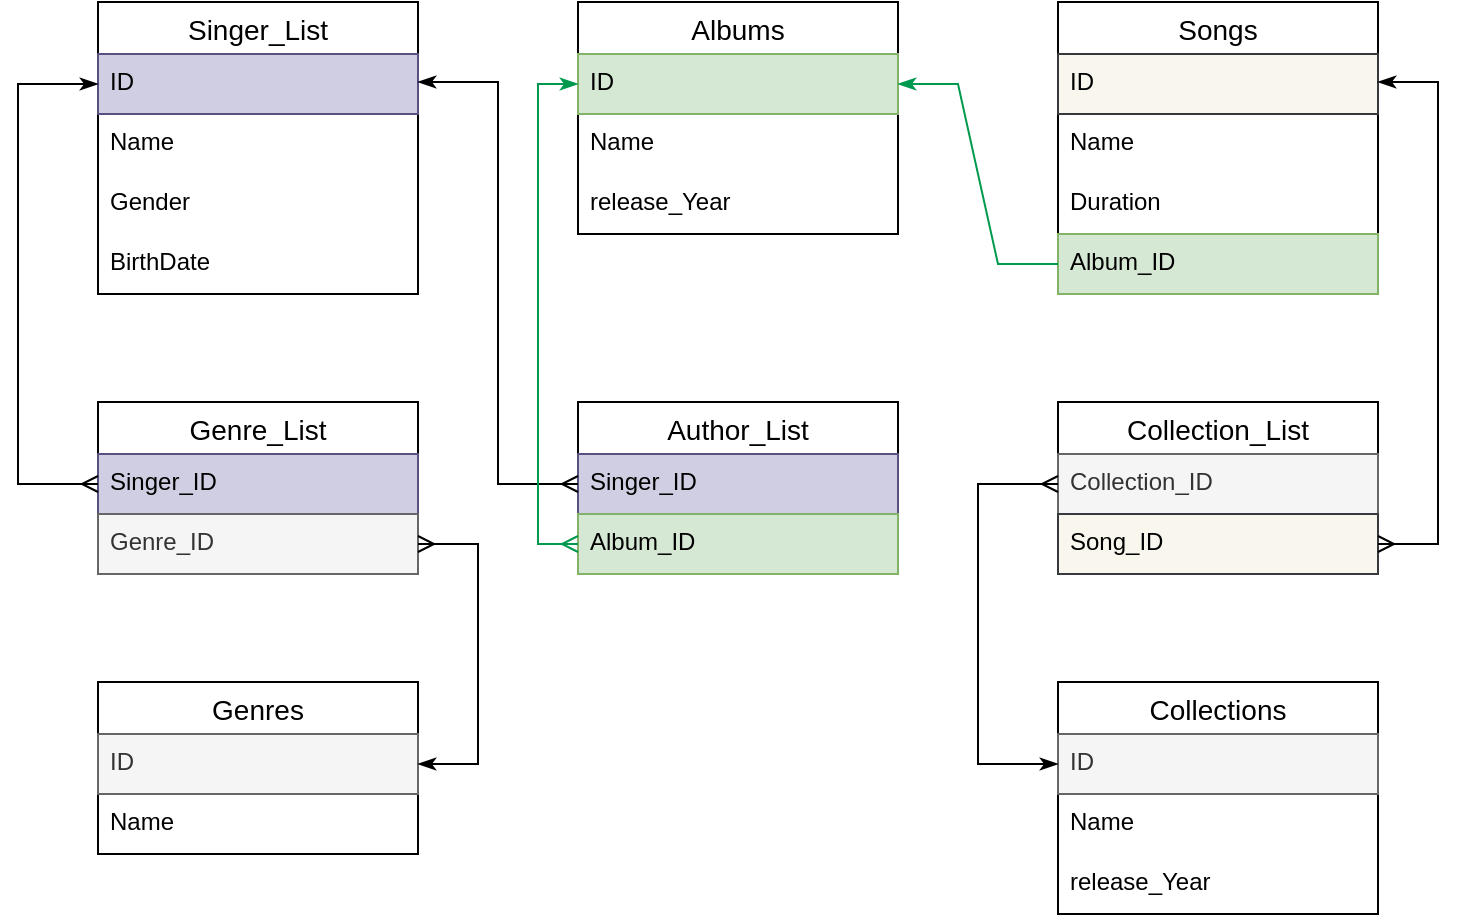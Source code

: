 <mxfile version="18.0.7" type="github">
  <diagram id="OaPpeEzMgXCUAfWUZc8_" name="Page-1">
    <mxGraphModel dx="1038" dy="575" grid="1" gridSize="10" guides="1" tooltips="1" connect="1" arrows="1" fold="1" page="1" pageScale="1" pageWidth="827" pageHeight="1169" math="0" shadow="0">
      <root>
        <mxCell id="0" />
        <mxCell id="1" parent="0" />
        <mxCell id="HKt2jKEnn7CX6c_Hlh9E-1" value="Singer_List" style="swimlane;fontStyle=0;childLayout=stackLayout;horizontal=1;startSize=26;horizontalStack=0;resizeParent=1;resizeParentMax=0;resizeLast=0;collapsible=1;marginBottom=0;align=center;fontSize=14;" parent="1" vertex="1">
          <mxGeometry x="80" y="80" width="160" height="146" as="geometry" />
        </mxCell>
        <mxCell id="HKt2jKEnn7CX6c_Hlh9E-2" value="ID" style="text;strokeColor=#56517e;fillColor=#d0cee2;spacingLeft=4;spacingRight=4;overflow=hidden;rotatable=0;points=[[0,0.5],[1,0.5]];portConstraint=eastwest;fontSize=12;" parent="HKt2jKEnn7CX6c_Hlh9E-1" vertex="1">
          <mxGeometry y="26" width="160" height="30" as="geometry" />
        </mxCell>
        <mxCell id="HKt2jKEnn7CX6c_Hlh9E-3" value="Name" style="text;strokeColor=none;fillColor=none;spacingLeft=4;spacingRight=4;overflow=hidden;rotatable=0;points=[[0,0.5],[1,0.5]];portConstraint=eastwest;fontSize=12;" parent="HKt2jKEnn7CX6c_Hlh9E-1" vertex="1">
          <mxGeometry y="56" width="160" height="30" as="geometry" />
        </mxCell>
        <mxCell id="HKt2jKEnn7CX6c_Hlh9E-4" value="Gender" style="text;strokeColor=none;fillColor=none;spacingLeft=4;spacingRight=4;overflow=hidden;rotatable=0;points=[[0,0.5],[1,0.5]];portConstraint=eastwest;fontSize=12;" parent="HKt2jKEnn7CX6c_Hlh9E-1" vertex="1">
          <mxGeometry y="86" width="160" height="30" as="geometry" />
        </mxCell>
        <mxCell id="HKt2jKEnn7CX6c_Hlh9E-6" value="BirthDate" style="text;strokeColor=none;fillColor=none;spacingLeft=4;spacingRight=4;overflow=hidden;rotatable=0;points=[[0,0.5],[1,0.5]];portConstraint=eastwest;fontSize=12;" parent="HKt2jKEnn7CX6c_Hlh9E-1" vertex="1">
          <mxGeometry y="116" width="160" height="30" as="geometry" />
        </mxCell>
        <mxCell id="HKt2jKEnn7CX6c_Hlh9E-8" value="Albums" style="swimlane;fontStyle=0;childLayout=stackLayout;horizontal=1;startSize=26;horizontalStack=0;resizeParent=1;resizeParentMax=0;resizeLast=0;collapsible=1;marginBottom=0;align=center;fontSize=14;" parent="1" vertex="1">
          <mxGeometry x="320" y="80" width="160" height="116" as="geometry" />
        </mxCell>
        <mxCell id="HKt2jKEnn7CX6c_Hlh9E-9" value="ID" style="text;strokeColor=#82b366;fillColor=#d5e8d4;spacingLeft=4;spacingRight=4;overflow=hidden;rotatable=0;points=[[0,0.5],[1,0.5]];portConstraint=eastwest;fontSize=12;" parent="HKt2jKEnn7CX6c_Hlh9E-8" vertex="1">
          <mxGeometry y="26" width="160" height="30" as="geometry" />
        </mxCell>
        <mxCell id="HKt2jKEnn7CX6c_Hlh9E-10" value="Name" style="text;strokeColor=none;fillColor=none;spacingLeft=4;spacingRight=4;overflow=hidden;rotatable=0;points=[[0,0.5],[1,0.5]];portConstraint=eastwest;fontSize=12;" parent="HKt2jKEnn7CX6c_Hlh9E-8" vertex="1">
          <mxGeometry y="56" width="160" height="30" as="geometry" />
        </mxCell>
        <mxCell id="HKt2jKEnn7CX6c_Hlh9E-12" value="release_Year" style="text;strokeColor=none;fillColor=none;spacingLeft=4;spacingRight=4;overflow=hidden;rotatable=0;points=[[0,0.5],[1,0.5]];portConstraint=eastwest;fontSize=12;" parent="HKt2jKEnn7CX6c_Hlh9E-8" vertex="1">
          <mxGeometry y="86" width="160" height="30" as="geometry" />
        </mxCell>
        <mxCell id="HKt2jKEnn7CX6c_Hlh9E-15" value="Songs" style="swimlane;fontStyle=0;childLayout=stackLayout;horizontal=1;startSize=26;horizontalStack=0;resizeParent=1;resizeParentMax=0;resizeLast=0;collapsible=1;marginBottom=0;align=center;fontSize=14;" parent="1" vertex="1">
          <mxGeometry x="560" y="80" width="160" height="146" as="geometry" />
        </mxCell>
        <mxCell id="HKt2jKEnn7CX6c_Hlh9E-16" value="ID" style="text;strokeColor=#36393d;fillColor=#f9f7ed;spacingLeft=4;spacingRight=4;overflow=hidden;rotatable=0;points=[[0,0.5],[1,0.5]];portConstraint=eastwest;fontSize=12;" parent="HKt2jKEnn7CX6c_Hlh9E-15" vertex="1">
          <mxGeometry y="26" width="160" height="30" as="geometry" />
        </mxCell>
        <mxCell id="HKt2jKEnn7CX6c_Hlh9E-17" value="Name" style="text;strokeColor=none;fillColor=none;spacingLeft=4;spacingRight=4;overflow=hidden;rotatable=0;points=[[0,0.5],[1,0.5]];portConstraint=eastwest;fontSize=12;" parent="HKt2jKEnn7CX6c_Hlh9E-15" vertex="1">
          <mxGeometry y="56" width="160" height="30" as="geometry" />
        </mxCell>
        <mxCell id="HKt2jKEnn7CX6c_Hlh9E-18" value="Duration" style="text;strokeColor=none;fillColor=none;spacingLeft=4;spacingRight=4;overflow=hidden;rotatable=0;points=[[0,0.5],[1,0.5]];portConstraint=eastwest;fontSize=12;" parent="HKt2jKEnn7CX6c_Hlh9E-15" vertex="1">
          <mxGeometry y="86" width="160" height="30" as="geometry" />
        </mxCell>
        <mxCell id="HKt2jKEnn7CX6c_Hlh9E-19" value="Album_ID" style="text;strokeColor=#82b366;fillColor=#d5e8d4;spacingLeft=4;spacingRight=4;overflow=hidden;rotatable=0;points=[[0,0.5],[1,0.5]];portConstraint=eastwest;fontSize=12;" parent="HKt2jKEnn7CX6c_Hlh9E-15" vertex="1">
          <mxGeometry y="116" width="160" height="30" as="geometry" />
        </mxCell>
        <mxCell id="HKt2jKEnn7CX6c_Hlh9E-20" value="" style="edgeStyle=entityRelationEdgeStyle;fontSize=12;html=1;endArrow=classicThin;endFill=1;rounded=0;exitX=0;exitY=0.5;exitDx=0;exitDy=0;entryX=1;entryY=0.5;entryDx=0;entryDy=0;strokeColor=#00994D;" parent="1" source="HKt2jKEnn7CX6c_Hlh9E-19" target="HKt2jKEnn7CX6c_Hlh9E-9" edge="1">
          <mxGeometry width="100" height="100" relative="1" as="geometry">
            <mxPoint x="360" y="310" as="sourcePoint" />
            <mxPoint x="280" y="220" as="targetPoint" />
          </mxGeometry>
        </mxCell>
        <mxCell id="HKt2jKEnn7CX6c_Hlh9E-21" value="Genres" style="swimlane;fontStyle=0;childLayout=stackLayout;horizontal=1;startSize=26;horizontalStack=0;resizeParent=1;resizeParentMax=0;resizeLast=0;collapsible=1;marginBottom=0;align=center;fontSize=14;" parent="1" vertex="1">
          <mxGeometry x="80" y="420" width="160" height="86" as="geometry" />
        </mxCell>
        <mxCell id="HKt2jKEnn7CX6c_Hlh9E-22" value="ID" style="text;strokeColor=#666666;fillColor=#f5f5f5;spacingLeft=4;spacingRight=4;overflow=hidden;rotatable=0;points=[[0,0.5],[1,0.5]];portConstraint=eastwest;fontSize=12;fontColor=#333333;" parent="HKt2jKEnn7CX6c_Hlh9E-21" vertex="1">
          <mxGeometry y="26" width="160" height="30" as="geometry" />
        </mxCell>
        <mxCell id="HKt2jKEnn7CX6c_Hlh9E-23" value="Name" style="text;strokeColor=none;fillColor=none;spacingLeft=4;spacingRight=4;overflow=hidden;rotatable=0;points=[[0,0.5],[1,0.5]];portConstraint=eastwest;fontSize=12;" parent="HKt2jKEnn7CX6c_Hlh9E-21" vertex="1">
          <mxGeometry y="56" width="160" height="30" as="geometry" />
        </mxCell>
        <mxCell id="tIKXM2Qu2raYosm_C6TQ-1" value="Genre_List" style="swimlane;fontStyle=0;childLayout=stackLayout;horizontal=1;startSize=26;horizontalStack=0;resizeParent=1;resizeParentMax=0;resizeLast=0;collapsible=1;marginBottom=0;align=center;fontSize=14;" vertex="1" parent="1">
          <mxGeometry x="80" y="280" width="160" height="86" as="geometry" />
        </mxCell>
        <mxCell id="tIKXM2Qu2raYosm_C6TQ-2" value="Singer_ID" style="text;strokeColor=#56517e;fillColor=#d0cee2;spacingLeft=4;spacingRight=4;overflow=hidden;rotatable=0;points=[[0,0.5],[1,0.5]];portConstraint=eastwest;fontSize=12;" vertex="1" parent="tIKXM2Qu2raYosm_C6TQ-1">
          <mxGeometry y="26" width="160" height="30" as="geometry" />
        </mxCell>
        <mxCell id="tIKXM2Qu2raYosm_C6TQ-3" value="Genre_ID" style="text;strokeColor=#666666;fillColor=#f5f5f5;spacingLeft=4;spacingRight=4;overflow=hidden;rotatable=0;points=[[0,0.5],[1,0.5]];portConstraint=eastwest;fontSize=12;fontColor=#333333;" vertex="1" parent="tIKXM2Qu2raYosm_C6TQ-1">
          <mxGeometry y="56" width="160" height="30" as="geometry" />
        </mxCell>
        <mxCell id="tIKXM2Qu2raYosm_C6TQ-5" value="" style="edgeStyle=entityRelationEdgeStyle;fontSize=12;html=1;endArrow=ERmany;rounded=0;exitX=1;exitY=0.5;exitDx=0;exitDy=0;startArrow=classicThin;startFill=1;" edge="1" parent="1" source="HKt2jKEnn7CX6c_Hlh9E-22" target="tIKXM2Qu2raYosm_C6TQ-3">
          <mxGeometry width="100" height="100" relative="1" as="geometry">
            <mxPoint x="140" y="450" as="sourcePoint" />
            <mxPoint x="230" y="480" as="targetPoint" />
          </mxGeometry>
        </mxCell>
        <mxCell id="tIKXM2Qu2raYosm_C6TQ-6" value="" style="edgeStyle=elbowEdgeStyle;fontSize=12;html=1;endArrow=ERmany;rounded=0;startArrow=classicThin;startFill=1;entryX=0;entryY=0.5;entryDx=0;entryDy=0;exitX=0;exitY=0.5;exitDx=0;exitDy=0;elbow=vertical;" edge="1" parent="1" source="HKt2jKEnn7CX6c_Hlh9E-2" target="tIKXM2Qu2raYosm_C6TQ-2">
          <mxGeometry width="100" height="100" relative="1" as="geometry">
            <mxPoint x="200" y="312" as="sourcePoint" />
            <mxPoint x="140" y="121" as="targetPoint" />
            <Array as="points">
              <mxPoint x="40" y="230" />
            </Array>
          </mxGeometry>
        </mxCell>
        <mxCell id="tIKXM2Qu2raYosm_C6TQ-7" value="Author_List" style="swimlane;fontStyle=0;childLayout=stackLayout;horizontal=1;startSize=26;horizontalStack=0;resizeParent=1;resizeParentMax=0;resizeLast=0;collapsible=1;marginBottom=0;align=center;fontSize=14;" vertex="1" parent="1">
          <mxGeometry x="320" y="280" width="160" height="86" as="geometry" />
        </mxCell>
        <mxCell id="tIKXM2Qu2raYosm_C6TQ-8" value="Singer_ID" style="text;strokeColor=#56517e;fillColor=#d0cee2;spacingLeft=4;spacingRight=4;overflow=hidden;rotatable=0;points=[[0,0.5],[1,0.5]];portConstraint=eastwest;fontSize=12;" vertex="1" parent="tIKXM2Qu2raYosm_C6TQ-7">
          <mxGeometry y="26" width="160" height="30" as="geometry" />
        </mxCell>
        <mxCell id="tIKXM2Qu2raYosm_C6TQ-9" value="Album_ID" style="text;strokeColor=#82b366;fillColor=#d5e8d4;spacingLeft=4;spacingRight=4;overflow=hidden;rotatable=0;points=[[0,0.5],[1,0.5]];portConstraint=eastwest;fontSize=12;" vertex="1" parent="tIKXM2Qu2raYosm_C6TQ-7">
          <mxGeometry y="56" width="160" height="30" as="geometry" />
        </mxCell>
        <mxCell id="tIKXM2Qu2raYosm_C6TQ-10" value="" style="edgeStyle=elbowEdgeStyle;fontSize=12;html=1;endArrow=ERmany;rounded=0;startArrow=classicThin;startFill=1;entryX=0;entryY=0.5;entryDx=0;entryDy=0;" edge="1" parent="1" target="tIKXM2Qu2raYosm_C6TQ-8">
          <mxGeometry width="100" height="100" relative="1" as="geometry">
            <mxPoint x="240" y="120" as="sourcePoint" />
            <mxPoint x="590" y="520" as="targetPoint" />
          </mxGeometry>
        </mxCell>
        <mxCell id="tIKXM2Qu2raYosm_C6TQ-11" value="" style="edgeStyle=elbowEdgeStyle;fontSize=12;html=1;endArrow=ERmany;rounded=0;startArrow=classicThin;startFill=1;entryX=0;entryY=0.5;entryDx=0;entryDy=0;exitX=0;exitY=0.5;exitDx=0;exitDy=0;elbow=vertical;strokeColor=#00994D;" edge="1" parent="1" source="HKt2jKEnn7CX6c_Hlh9E-9" target="tIKXM2Qu2raYosm_C6TQ-9">
          <mxGeometry width="100" height="100" relative="1" as="geometry">
            <mxPoint x="550" y="320" as="sourcePoint" />
            <mxPoint x="550" y="520" as="targetPoint" />
            <Array as="points">
              <mxPoint x="300" y="220" />
            </Array>
          </mxGeometry>
        </mxCell>
        <mxCell id="tIKXM2Qu2raYosm_C6TQ-12" value="Collections" style="swimlane;fontStyle=0;childLayout=stackLayout;horizontal=1;startSize=26;horizontalStack=0;resizeParent=1;resizeParentMax=0;resizeLast=0;collapsible=1;marginBottom=0;align=center;fontSize=14;fillColor=none;" vertex="1" parent="1">
          <mxGeometry x="560" y="420" width="160" height="116" as="geometry" />
        </mxCell>
        <mxCell id="tIKXM2Qu2raYosm_C6TQ-13" value="ID" style="text;strokeColor=#666666;fillColor=#f5f5f5;spacingLeft=4;spacingRight=4;overflow=hidden;rotatable=0;points=[[0,0.5],[1,0.5]];portConstraint=eastwest;fontSize=12;fontColor=#333333;" vertex="1" parent="tIKXM2Qu2raYosm_C6TQ-12">
          <mxGeometry y="26" width="160" height="30" as="geometry" />
        </mxCell>
        <mxCell id="tIKXM2Qu2raYosm_C6TQ-14" value="Name" style="text;strokeColor=none;fillColor=none;spacingLeft=4;spacingRight=4;overflow=hidden;rotatable=0;points=[[0,0.5],[1,0.5]];portConstraint=eastwest;fontSize=12;" vertex="1" parent="tIKXM2Qu2raYosm_C6TQ-12">
          <mxGeometry y="56" width="160" height="30" as="geometry" />
        </mxCell>
        <mxCell id="tIKXM2Qu2raYosm_C6TQ-15" value="release_Year" style="text;strokeColor=none;fillColor=none;spacingLeft=4;spacingRight=4;overflow=hidden;rotatable=0;points=[[0,0.5],[1,0.5]];portConstraint=eastwest;fontSize=12;" vertex="1" parent="tIKXM2Qu2raYosm_C6TQ-12">
          <mxGeometry y="86" width="160" height="30" as="geometry" />
        </mxCell>
        <mxCell id="tIKXM2Qu2raYosm_C6TQ-16" value="Collection_List" style="swimlane;fontStyle=0;childLayout=stackLayout;horizontal=1;startSize=26;horizontalStack=0;resizeParent=1;resizeParentMax=0;resizeLast=0;collapsible=1;marginBottom=0;align=center;fontSize=14;fillColor=none;" vertex="1" parent="1">
          <mxGeometry x="560" y="280" width="160" height="86" as="geometry" />
        </mxCell>
        <mxCell id="tIKXM2Qu2raYosm_C6TQ-17" value="Collection_ID" style="text;strokeColor=#666666;fillColor=#f5f5f5;spacingLeft=4;spacingRight=4;overflow=hidden;rotatable=0;points=[[0,0.5],[1,0.5]];portConstraint=eastwest;fontSize=12;fontColor=#333333;" vertex="1" parent="tIKXM2Qu2raYosm_C6TQ-16">
          <mxGeometry y="26" width="160" height="30" as="geometry" />
        </mxCell>
        <mxCell id="tIKXM2Qu2raYosm_C6TQ-18" value="Song_ID" style="text;strokeColor=#36393d;fillColor=#f9f7ed;spacingLeft=4;spacingRight=4;overflow=hidden;rotatable=0;points=[[0,0.5],[1,0.5]];portConstraint=eastwest;fontSize=12;" vertex="1" parent="tIKXM2Qu2raYosm_C6TQ-16">
          <mxGeometry y="56" width="160" height="30" as="geometry" />
        </mxCell>
        <mxCell id="tIKXM2Qu2raYosm_C6TQ-20" value="" style="edgeStyle=elbowEdgeStyle;fontSize=12;html=1;endArrow=ERmany;rounded=0;exitX=0;exitY=0.5;exitDx=0;exitDy=0;startArrow=classicThin;startFill=1;entryX=0;entryY=0.5;entryDx=0;entryDy=0;" edge="1" parent="1" source="tIKXM2Qu2raYosm_C6TQ-13" target="tIKXM2Qu2raYosm_C6TQ-17">
          <mxGeometry width="100" height="100" relative="1" as="geometry">
            <mxPoint x="390" y="440" as="sourcePoint" />
            <mxPoint x="390" y="330" as="targetPoint" />
            <Array as="points">
              <mxPoint x="520" y="400" />
            </Array>
          </mxGeometry>
        </mxCell>
        <mxCell id="tIKXM2Qu2raYosm_C6TQ-21" value="" style="edgeStyle=entityRelationEdgeStyle;fontSize=12;html=1;endArrow=ERmany;rounded=0;startArrow=classicThin;startFill=1;entryX=1;entryY=0.5;entryDx=0;entryDy=0;" edge="1" parent="1" target="tIKXM2Qu2raYosm_C6TQ-18">
          <mxGeometry width="100" height="100" relative="1" as="geometry">
            <mxPoint x="720" y="120" as="sourcePoint" />
            <mxPoint x="430" y="310" as="targetPoint" />
          </mxGeometry>
        </mxCell>
      </root>
    </mxGraphModel>
  </diagram>
</mxfile>
